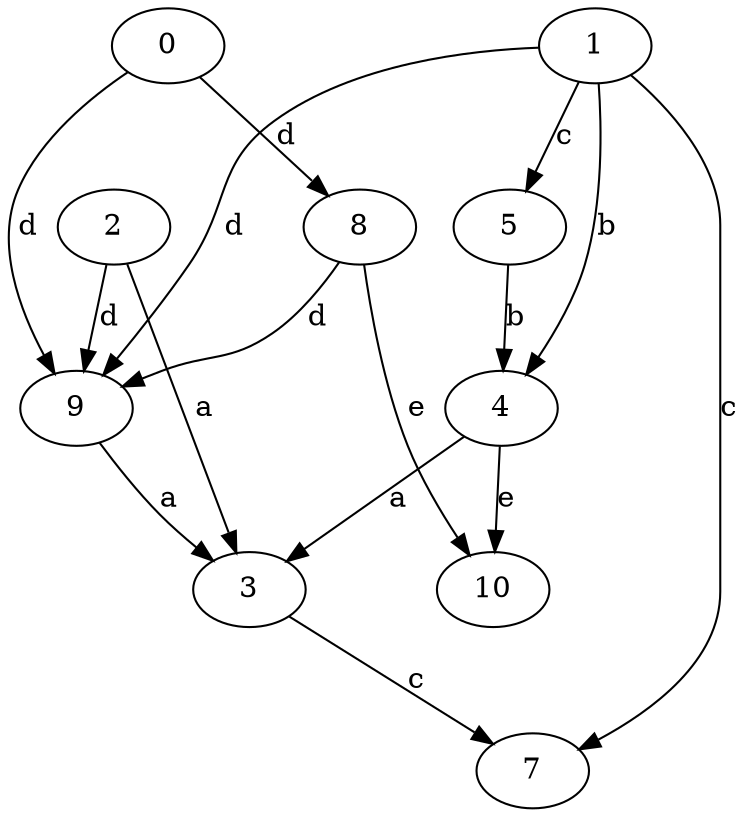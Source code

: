 strict digraph  {
2;
3;
4;
5;
0;
1;
7;
8;
9;
10;
2 -> 3  [label=a];
2 -> 9  [label=d];
3 -> 7  [label=c];
4 -> 3  [label=a];
4 -> 10  [label=e];
5 -> 4  [label=b];
0 -> 8  [label=d];
0 -> 9  [label=d];
1 -> 4  [label=b];
1 -> 5  [label=c];
1 -> 7  [label=c];
1 -> 9  [label=d];
8 -> 9  [label=d];
8 -> 10  [label=e];
9 -> 3  [label=a];
}
